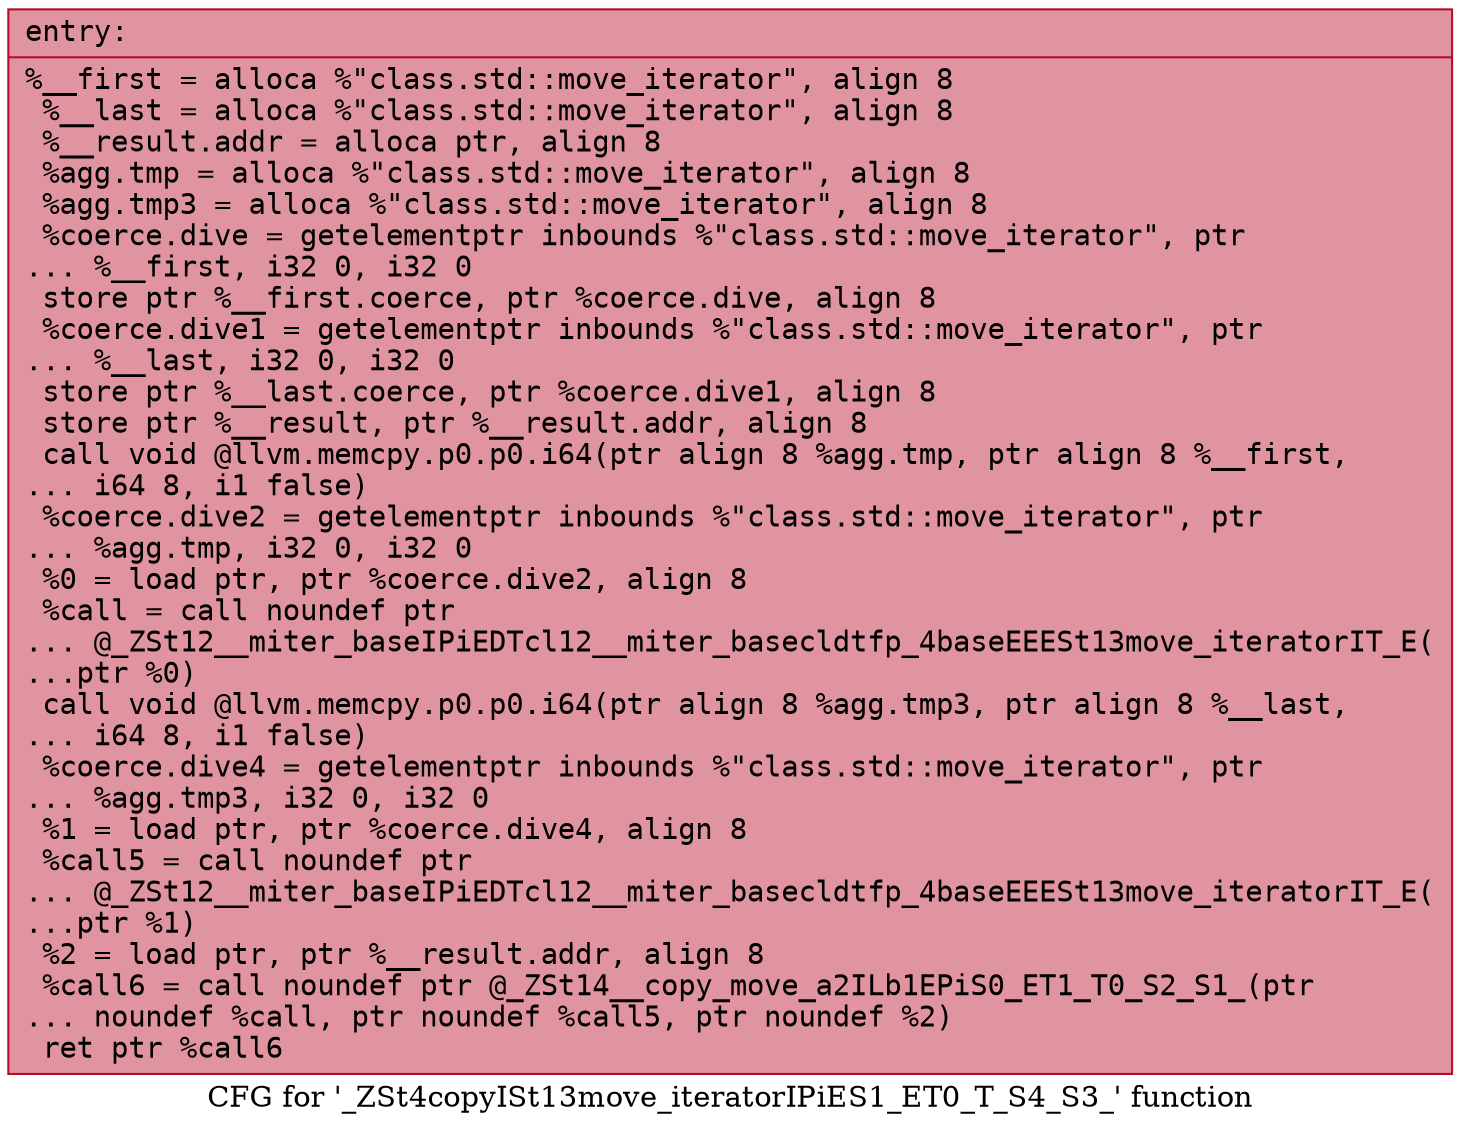 digraph "CFG for '_ZSt4copyISt13move_iteratorIPiES1_ET0_T_S4_S3_' function" {
	label="CFG for '_ZSt4copyISt13move_iteratorIPiES1_ET0_T_S4_S3_' function";

	Node0x557992572a60 [shape=record,color="#b70d28ff", style=filled, fillcolor="#b70d2870" fontname="Courier",label="{entry:\l|  %__first = alloca %\"class.std::move_iterator\", align 8\l  %__last = alloca %\"class.std::move_iterator\", align 8\l  %__result.addr = alloca ptr, align 8\l  %agg.tmp = alloca %\"class.std::move_iterator\", align 8\l  %agg.tmp3 = alloca %\"class.std::move_iterator\", align 8\l  %coerce.dive = getelementptr inbounds %\"class.std::move_iterator\", ptr\l... %__first, i32 0, i32 0\l  store ptr %__first.coerce, ptr %coerce.dive, align 8\l  %coerce.dive1 = getelementptr inbounds %\"class.std::move_iterator\", ptr\l... %__last, i32 0, i32 0\l  store ptr %__last.coerce, ptr %coerce.dive1, align 8\l  store ptr %__result, ptr %__result.addr, align 8\l  call void @llvm.memcpy.p0.p0.i64(ptr align 8 %agg.tmp, ptr align 8 %__first,\l... i64 8, i1 false)\l  %coerce.dive2 = getelementptr inbounds %\"class.std::move_iterator\", ptr\l... %agg.tmp, i32 0, i32 0\l  %0 = load ptr, ptr %coerce.dive2, align 8\l  %call = call noundef ptr\l... @_ZSt12__miter_baseIPiEDTcl12__miter_basecldtfp_4baseEEESt13move_iteratorIT_E(\l...ptr %0)\l  call void @llvm.memcpy.p0.p0.i64(ptr align 8 %agg.tmp3, ptr align 8 %__last,\l... i64 8, i1 false)\l  %coerce.dive4 = getelementptr inbounds %\"class.std::move_iterator\", ptr\l... %agg.tmp3, i32 0, i32 0\l  %1 = load ptr, ptr %coerce.dive4, align 8\l  %call5 = call noundef ptr\l... @_ZSt12__miter_baseIPiEDTcl12__miter_basecldtfp_4baseEEESt13move_iteratorIT_E(\l...ptr %1)\l  %2 = load ptr, ptr %__result.addr, align 8\l  %call6 = call noundef ptr @_ZSt14__copy_move_a2ILb1EPiS0_ET1_T0_S2_S1_(ptr\l... noundef %call, ptr noundef %call5, ptr noundef %2)\l  ret ptr %call6\l}"];
}
